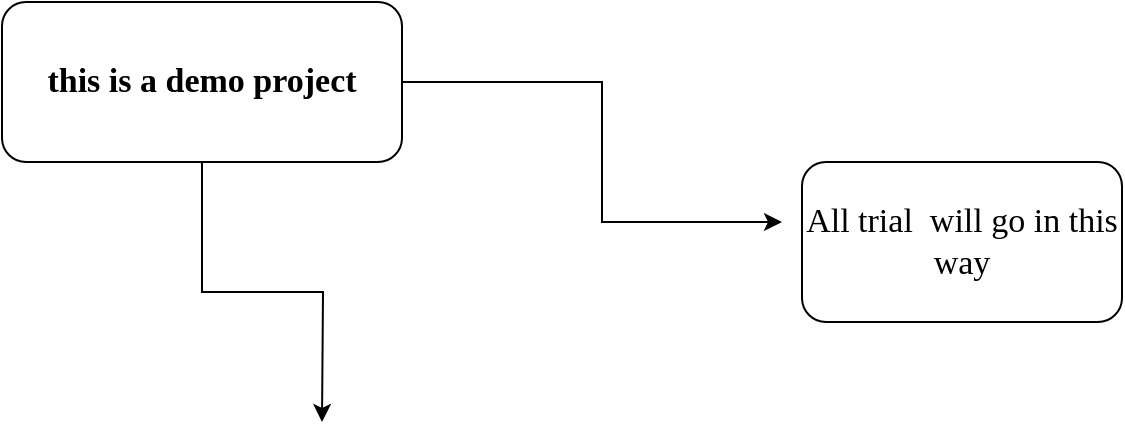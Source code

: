 <mxfile version="20.3.6" type="github">
  <diagram id="u7N0AmB1K6pQwlSy7rH5" name="Page-1">
    <mxGraphModel dx="868" dy="482" grid="1" gridSize="10" guides="1" tooltips="1" connect="1" arrows="1" fold="1" page="1" pageScale="1" pageWidth="850" pageHeight="1100" math="0" shadow="0">
      <root>
        <mxCell id="0" />
        <mxCell id="1" parent="0" />
        <mxCell id="YhQgEwYi43x9juMj1M6v-3" style="edgeStyle=orthogonalEdgeStyle;rounded=0;orthogonalLoop=1;jettySize=auto;html=1;exitX=1;exitY=0.5;exitDx=0;exitDy=0;fontFamily=Verdana;fontSize=17;" edge="1" parent="1" source="YhQgEwYi43x9juMj1M6v-2">
          <mxGeometry relative="1" as="geometry">
            <mxPoint x="550" y="310" as="targetPoint" />
            <Array as="points">
              <mxPoint x="460" y="240" />
              <mxPoint x="460" y="310" />
            </Array>
          </mxGeometry>
        </mxCell>
        <mxCell id="YhQgEwYi43x9juMj1M6v-5" style="edgeStyle=orthogonalEdgeStyle;rounded=0;orthogonalLoop=1;jettySize=auto;html=1;exitX=0.5;exitY=1;exitDx=0;exitDy=0;fontFamily=Verdana;fontSize=17;" edge="1" parent="1" source="YhQgEwYi43x9juMj1M6v-2">
          <mxGeometry relative="1" as="geometry">
            <mxPoint x="320" y="410" as="targetPoint" />
          </mxGeometry>
        </mxCell>
        <mxCell id="YhQgEwYi43x9juMj1M6v-2" value="&lt;font style=&quot;font-size: 17px;&quot;&gt;&lt;b&gt;this is a demo project&lt;/b&gt;&lt;/font&gt;" style="rounded=1;whiteSpace=wrap;html=1;fontFamily=Verdana;" vertex="1" parent="1">
          <mxGeometry x="160" y="200" width="200" height="80" as="geometry" />
        </mxCell>
        <mxCell id="YhQgEwYi43x9juMj1M6v-4" value="All trial&amp;nbsp; will go in this way" style="rounded=1;whiteSpace=wrap;html=1;fontFamily=Verdana;fontSize=17;" vertex="1" parent="1">
          <mxGeometry x="560" y="280" width="160" height="80" as="geometry" />
        </mxCell>
      </root>
    </mxGraphModel>
  </diagram>
</mxfile>
